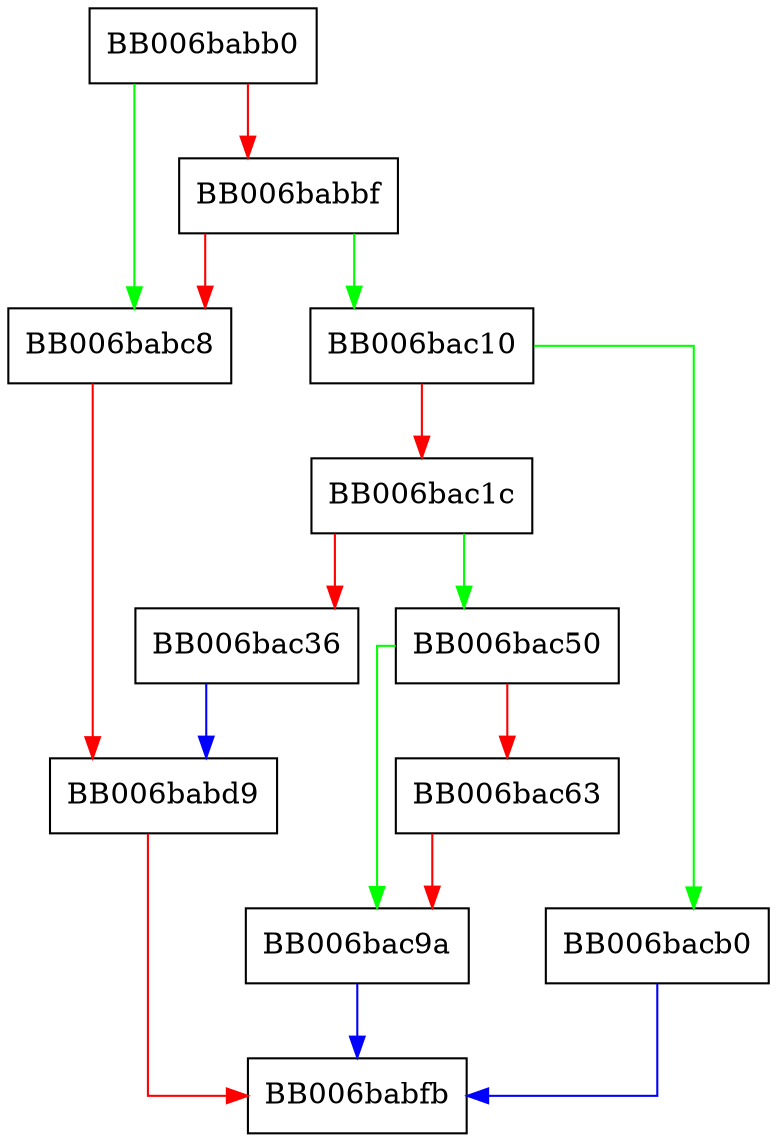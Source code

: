 digraph dh_to_PKCS3_pem_encode {
  node [shape="box"];
  graph [splines=ortho];
  BB006babb0 -> BB006babc8 [color="green"];
  BB006babb0 -> BB006babbf [color="red"];
  BB006babbf -> BB006bac10 [color="green"];
  BB006babbf -> BB006babc8 [color="red"];
  BB006babc8 -> BB006babd9 [color="red"];
  BB006babd9 -> BB006babfb [color="red"];
  BB006bac10 -> BB006bacb0 [color="green"];
  BB006bac10 -> BB006bac1c [color="red"];
  BB006bac1c -> BB006bac50 [color="green"];
  BB006bac1c -> BB006bac36 [color="red"];
  BB006bac36 -> BB006babd9 [color="blue"];
  BB006bac50 -> BB006bac9a [color="green"];
  BB006bac50 -> BB006bac63 [color="red"];
  BB006bac63 -> BB006bac9a [color="red"];
  BB006bac9a -> BB006babfb [color="blue"];
  BB006bacb0 -> BB006babfb [color="blue"];
}